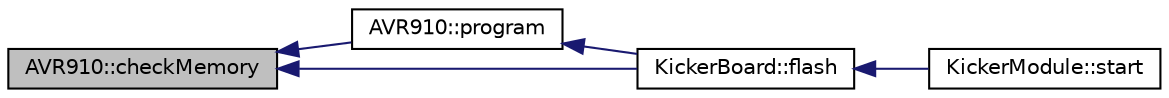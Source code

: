 digraph "AVR910::checkMemory"
{
  edge [fontname="Helvetica",fontsize="10",labelfontname="Helvetica",labelfontsize="10"];
  node [fontname="Helvetica",fontsize="10",shape=record];
  rankdir="LR";
  Node3 [label="AVR910::checkMemory",height=0.2,width=0.4,color="black", fillcolor="grey75", style="filled", fontcolor="black"];
  Node3 -> Node4 [dir="back",color="midnightblue",fontsize="10",style="solid",fontname="Helvetica"];
  Node4 [label="AVR910::program",height=0.2,width=0.4,color="black", fillcolor="white", style="filled",URL="$class_a_v_r910.html#a355ef9fb0c84d822fb50bff21ff1a7b8",tooltip="Program the AVR microcontroller connected to the mbed. "];
  Node4 -> Node5 [dir="back",color="midnightblue",fontsize="10",style="solid",fontname="Helvetica"];
  Node5 [label="KickerBoard::flash",height=0.2,width=0.4,color="black", fillcolor="white", style="filled",URL="$class_kicker_board.html#a28cc7187d0a26480ecab58f733913adb",tooltip="Reflashes the program on the kicker board MCU with the file specified. "];
  Node5 -> Node6 [dir="back",color="midnightblue",fontsize="10",style="solid",fontname="Helvetica"];
  Node6 [label="KickerModule::start",height=0.2,width=0.4,color="black", fillcolor="white", style="filled",URL="$class_kicker_module.html#a5901fc136f50ca6de9b7110c03f01a10",tooltip="Called once to initialize the module. "];
  Node3 -> Node5 [dir="back",color="midnightblue",fontsize="10",style="solid",fontname="Helvetica"];
}
